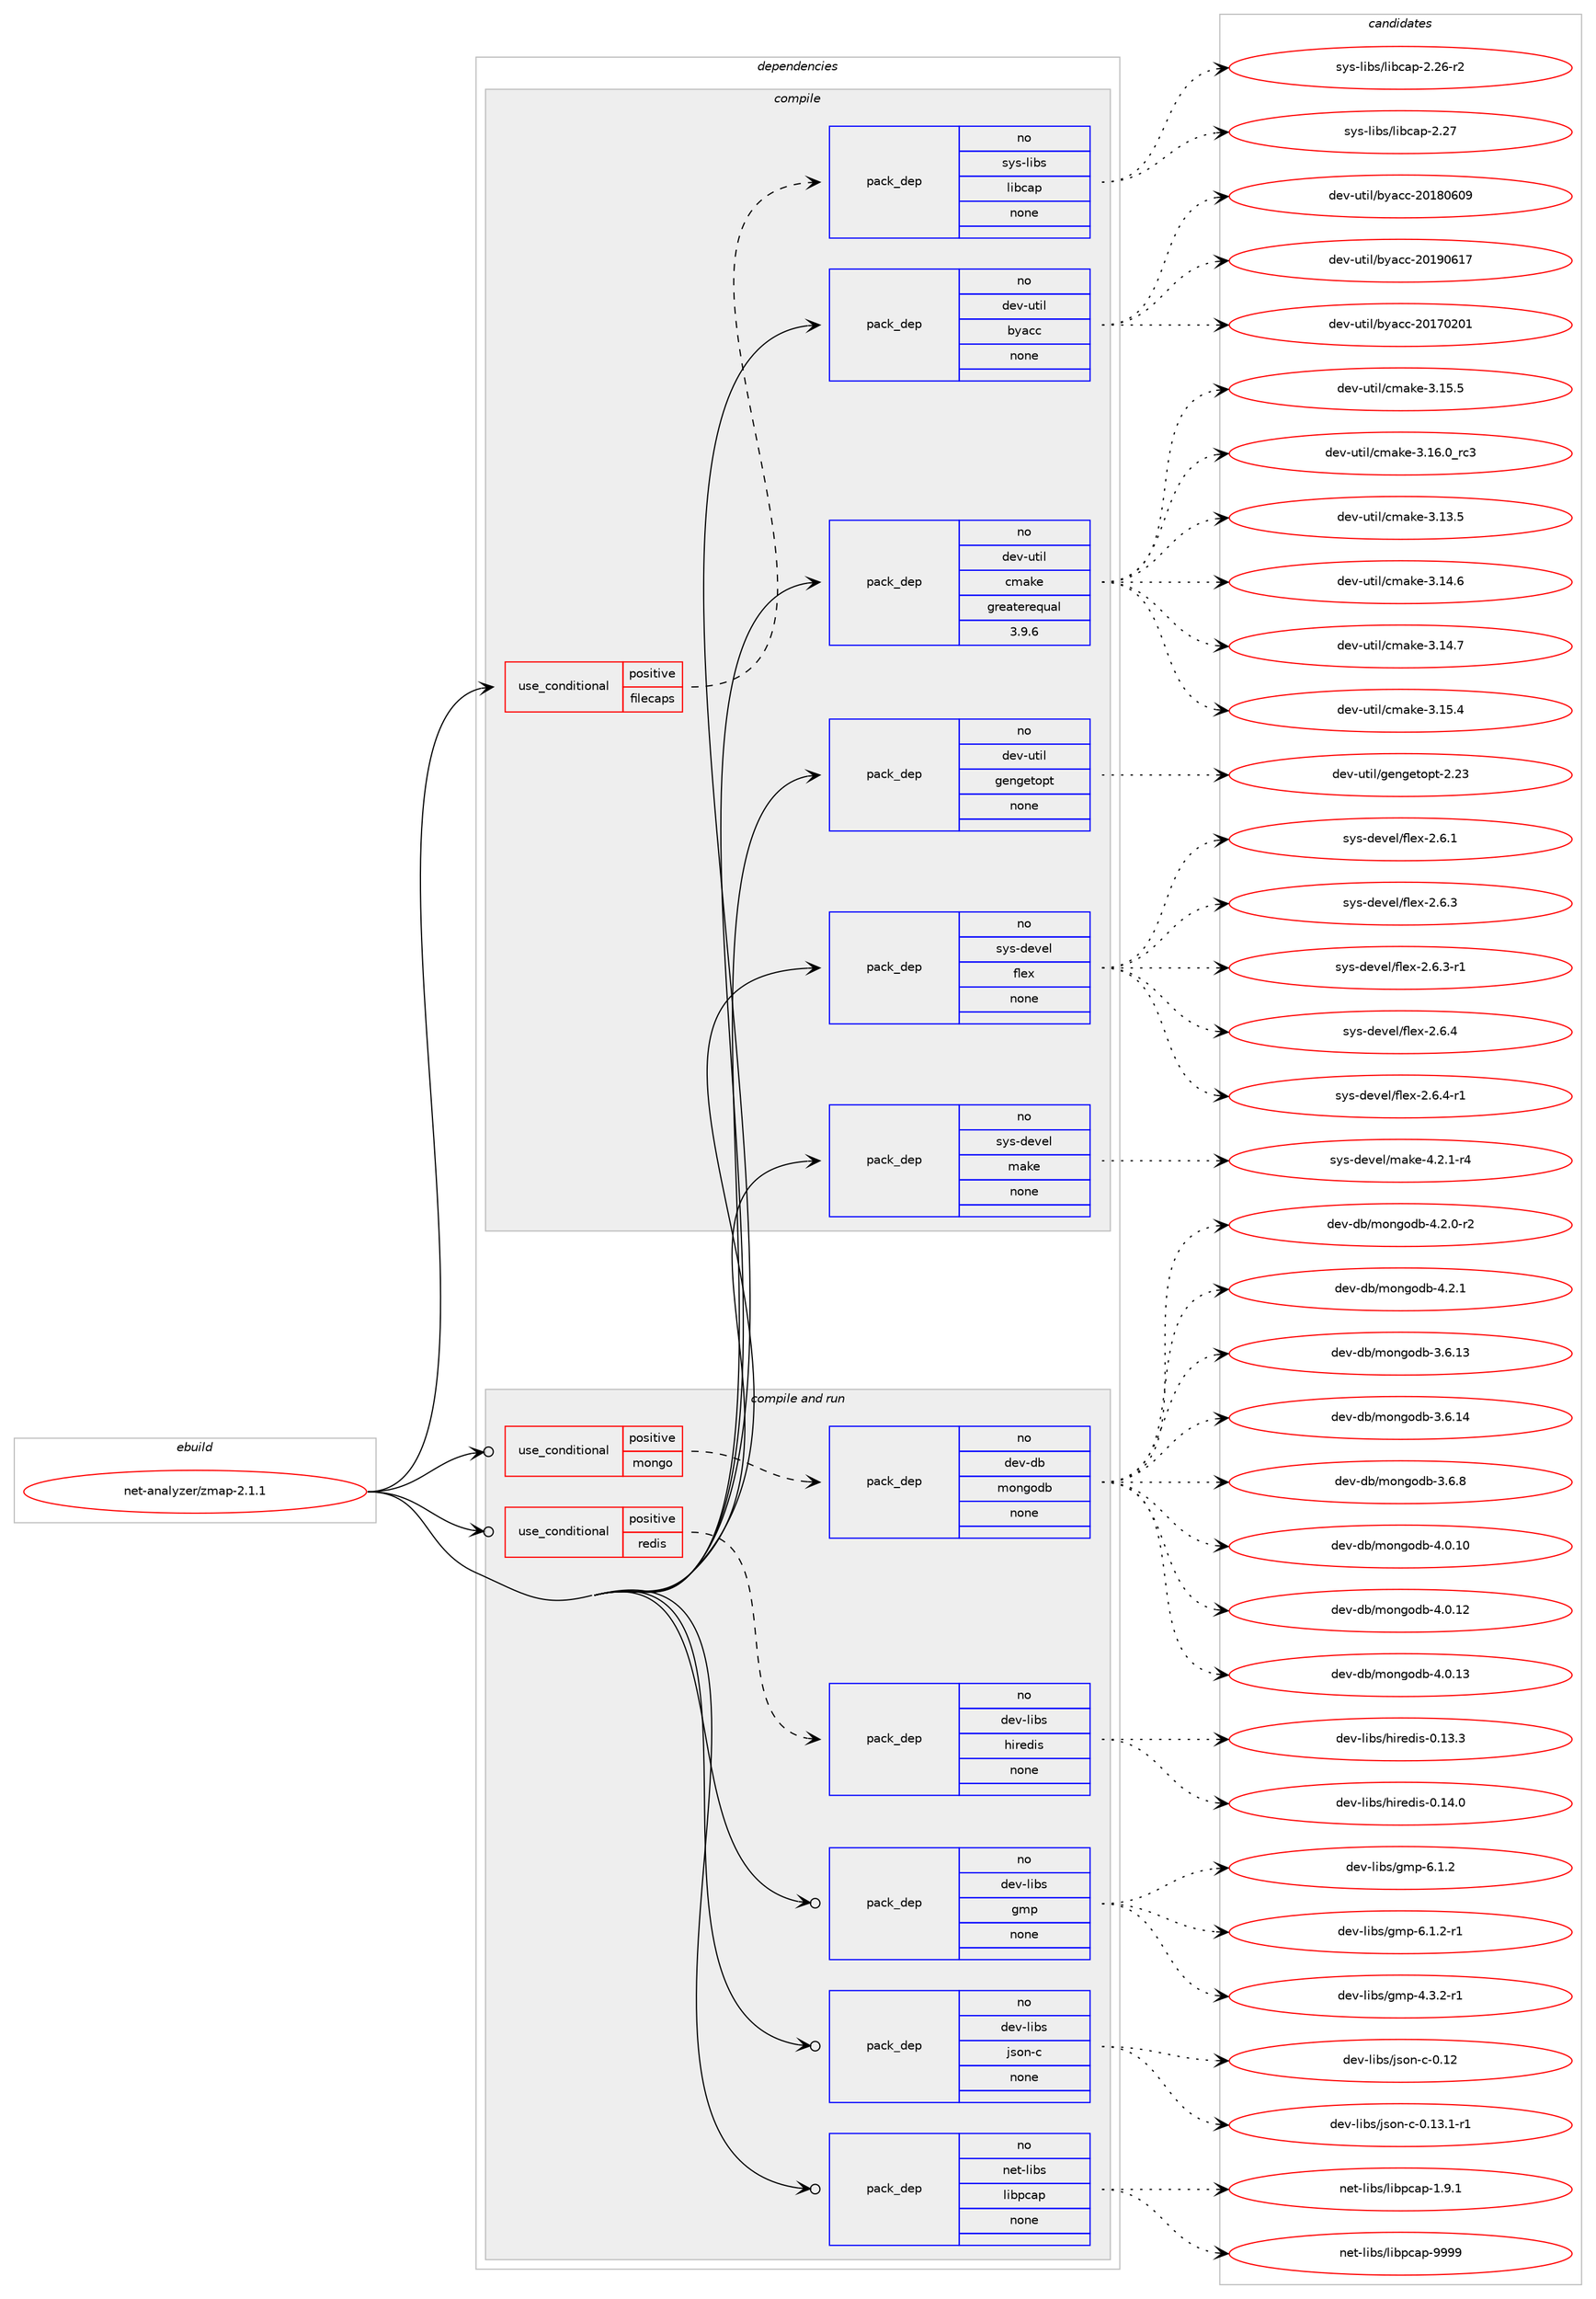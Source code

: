 digraph prolog {

# *************
# Graph options
# *************

newrank=true;
concentrate=true;
compound=true;
graph [rankdir=LR,fontname=Helvetica,fontsize=10,ranksep=1.5];#, ranksep=2.5, nodesep=0.2];
edge  [arrowhead=vee];
node  [fontname=Helvetica,fontsize=10];

# **********
# The ebuild
# **********

subgraph cluster_leftcol {
color=gray;
rank=same;
label=<<i>ebuild</i>>;
id [label="net-analyzer/zmap-2.1.1", color=red, width=4, href="../net-analyzer/zmap-2.1.1.svg"];
}

# ****************
# The dependencies
# ****************

subgraph cluster_midcol {
color=gray;
label=<<i>dependencies</i>>;
subgraph cluster_compile {
fillcolor="#eeeeee";
style=filled;
label=<<i>compile</i>>;
subgraph cond198986 {
dependency817382 [label=<<TABLE BORDER="0" CELLBORDER="1" CELLSPACING="0" CELLPADDING="4"><TR><TD ROWSPAN="3" CELLPADDING="10">use_conditional</TD></TR><TR><TD>positive</TD></TR><TR><TD>filecaps</TD></TR></TABLE>>, shape=none, color=red];
subgraph pack604101 {
dependency817383 [label=<<TABLE BORDER="0" CELLBORDER="1" CELLSPACING="0" CELLPADDING="4" WIDTH="220"><TR><TD ROWSPAN="6" CELLPADDING="30">pack_dep</TD></TR><TR><TD WIDTH="110">no</TD></TR><TR><TD>sys-libs</TD></TR><TR><TD>libcap</TD></TR><TR><TD>none</TD></TR><TR><TD></TD></TR></TABLE>>, shape=none, color=blue];
}
dependency817382:e -> dependency817383:w [weight=20,style="dashed",arrowhead="vee"];
}
id:e -> dependency817382:w [weight=20,style="solid",arrowhead="vee"];
subgraph pack604102 {
dependency817384 [label=<<TABLE BORDER="0" CELLBORDER="1" CELLSPACING="0" CELLPADDING="4" WIDTH="220"><TR><TD ROWSPAN="6" CELLPADDING="30">pack_dep</TD></TR><TR><TD WIDTH="110">no</TD></TR><TR><TD>dev-util</TD></TR><TR><TD>byacc</TD></TR><TR><TD>none</TD></TR><TR><TD></TD></TR></TABLE>>, shape=none, color=blue];
}
id:e -> dependency817384:w [weight=20,style="solid",arrowhead="vee"];
subgraph pack604103 {
dependency817385 [label=<<TABLE BORDER="0" CELLBORDER="1" CELLSPACING="0" CELLPADDING="4" WIDTH="220"><TR><TD ROWSPAN="6" CELLPADDING="30">pack_dep</TD></TR><TR><TD WIDTH="110">no</TD></TR><TR><TD>dev-util</TD></TR><TR><TD>cmake</TD></TR><TR><TD>greaterequal</TD></TR><TR><TD>3.9.6</TD></TR></TABLE>>, shape=none, color=blue];
}
id:e -> dependency817385:w [weight=20,style="solid",arrowhead="vee"];
subgraph pack604104 {
dependency817386 [label=<<TABLE BORDER="0" CELLBORDER="1" CELLSPACING="0" CELLPADDING="4" WIDTH="220"><TR><TD ROWSPAN="6" CELLPADDING="30">pack_dep</TD></TR><TR><TD WIDTH="110">no</TD></TR><TR><TD>dev-util</TD></TR><TR><TD>gengetopt</TD></TR><TR><TD>none</TD></TR><TR><TD></TD></TR></TABLE>>, shape=none, color=blue];
}
id:e -> dependency817386:w [weight=20,style="solid",arrowhead="vee"];
subgraph pack604105 {
dependency817387 [label=<<TABLE BORDER="0" CELLBORDER="1" CELLSPACING="0" CELLPADDING="4" WIDTH="220"><TR><TD ROWSPAN="6" CELLPADDING="30">pack_dep</TD></TR><TR><TD WIDTH="110">no</TD></TR><TR><TD>sys-devel</TD></TR><TR><TD>flex</TD></TR><TR><TD>none</TD></TR><TR><TD></TD></TR></TABLE>>, shape=none, color=blue];
}
id:e -> dependency817387:w [weight=20,style="solid",arrowhead="vee"];
subgraph pack604106 {
dependency817388 [label=<<TABLE BORDER="0" CELLBORDER="1" CELLSPACING="0" CELLPADDING="4" WIDTH="220"><TR><TD ROWSPAN="6" CELLPADDING="30">pack_dep</TD></TR><TR><TD WIDTH="110">no</TD></TR><TR><TD>sys-devel</TD></TR><TR><TD>make</TD></TR><TR><TD>none</TD></TR><TR><TD></TD></TR></TABLE>>, shape=none, color=blue];
}
id:e -> dependency817388:w [weight=20,style="solid",arrowhead="vee"];
}
subgraph cluster_compileandrun {
fillcolor="#eeeeee";
style=filled;
label=<<i>compile and run</i>>;
subgraph cond198987 {
dependency817389 [label=<<TABLE BORDER="0" CELLBORDER="1" CELLSPACING="0" CELLPADDING="4"><TR><TD ROWSPAN="3" CELLPADDING="10">use_conditional</TD></TR><TR><TD>positive</TD></TR><TR><TD>mongo</TD></TR></TABLE>>, shape=none, color=red];
subgraph pack604107 {
dependency817390 [label=<<TABLE BORDER="0" CELLBORDER="1" CELLSPACING="0" CELLPADDING="4" WIDTH="220"><TR><TD ROWSPAN="6" CELLPADDING="30">pack_dep</TD></TR><TR><TD WIDTH="110">no</TD></TR><TR><TD>dev-db</TD></TR><TR><TD>mongodb</TD></TR><TR><TD>none</TD></TR><TR><TD></TD></TR></TABLE>>, shape=none, color=blue];
}
dependency817389:e -> dependency817390:w [weight=20,style="dashed",arrowhead="vee"];
}
id:e -> dependency817389:w [weight=20,style="solid",arrowhead="odotvee"];
subgraph cond198988 {
dependency817391 [label=<<TABLE BORDER="0" CELLBORDER="1" CELLSPACING="0" CELLPADDING="4"><TR><TD ROWSPAN="3" CELLPADDING="10">use_conditional</TD></TR><TR><TD>positive</TD></TR><TR><TD>redis</TD></TR></TABLE>>, shape=none, color=red];
subgraph pack604108 {
dependency817392 [label=<<TABLE BORDER="0" CELLBORDER="1" CELLSPACING="0" CELLPADDING="4" WIDTH="220"><TR><TD ROWSPAN="6" CELLPADDING="30">pack_dep</TD></TR><TR><TD WIDTH="110">no</TD></TR><TR><TD>dev-libs</TD></TR><TR><TD>hiredis</TD></TR><TR><TD>none</TD></TR><TR><TD></TD></TR></TABLE>>, shape=none, color=blue];
}
dependency817391:e -> dependency817392:w [weight=20,style="dashed",arrowhead="vee"];
}
id:e -> dependency817391:w [weight=20,style="solid",arrowhead="odotvee"];
subgraph pack604109 {
dependency817393 [label=<<TABLE BORDER="0" CELLBORDER="1" CELLSPACING="0" CELLPADDING="4" WIDTH="220"><TR><TD ROWSPAN="6" CELLPADDING="30">pack_dep</TD></TR><TR><TD WIDTH="110">no</TD></TR><TR><TD>dev-libs</TD></TR><TR><TD>gmp</TD></TR><TR><TD>none</TD></TR><TR><TD></TD></TR></TABLE>>, shape=none, color=blue];
}
id:e -> dependency817393:w [weight=20,style="solid",arrowhead="odotvee"];
subgraph pack604110 {
dependency817394 [label=<<TABLE BORDER="0" CELLBORDER="1" CELLSPACING="0" CELLPADDING="4" WIDTH="220"><TR><TD ROWSPAN="6" CELLPADDING="30">pack_dep</TD></TR><TR><TD WIDTH="110">no</TD></TR><TR><TD>dev-libs</TD></TR><TR><TD>json-c</TD></TR><TR><TD>none</TD></TR><TR><TD></TD></TR></TABLE>>, shape=none, color=blue];
}
id:e -> dependency817394:w [weight=20,style="solid",arrowhead="odotvee"];
subgraph pack604111 {
dependency817395 [label=<<TABLE BORDER="0" CELLBORDER="1" CELLSPACING="0" CELLPADDING="4" WIDTH="220"><TR><TD ROWSPAN="6" CELLPADDING="30">pack_dep</TD></TR><TR><TD WIDTH="110">no</TD></TR><TR><TD>net-libs</TD></TR><TR><TD>libpcap</TD></TR><TR><TD>none</TD></TR><TR><TD></TD></TR></TABLE>>, shape=none, color=blue];
}
id:e -> dependency817395:w [weight=20,style="solid",arrowhead="odotvee"];
}
subgraph cluster_run {
fillcolor="#eeeeee";
style=filled;
label=<<i>run</i>>;
}
}

# **************
# The candidates
# **************

subgraph cluster_choices {
rank=same;
color=gray;
label=<<i>candidates</i>>;

subgraph choice604101 {
color=black;
nodesep=1;
choice11512111545108105981154710810598999711245504650544511450 [label="sys-libs/libcap-2.26-r2", color=red, width=4,href="../sys-libs/libcap-2.26-r2.svg"];
choice1151211154510810598115471081059899971124550465055 [label="sys-libs/libcap-2.27", color=red, width=4,href="../sys-libs/libcap-2.27.svg"];
dependency817383:e -> choice11512111545108105981154710810598999711245504650544511450:w [style=dotted,weight="100"];
dependency817383:e -> choice1151211154510810598115471081059899971124550465055:w [style=dotted,weight="100"];
}
subgraph choice604102 {
color=black;
nodesep=1;
choice100101118451171161051084798121979999455048495548504849 [label="dev-util/byacc-20170201", color=red, width=4,href="../dev-util/byacc-20170201.svg"];
choice100101118451171161051084798121979999455048495648544857 [label="dev-util/byacc-20180609", color=red, width=4,href="../dev-util/byacc-20180609.svg"];
choice100101118451171161051084798121979999455048495748544955 [label="dev-util/byacc-20190617", color=red, width=4,href="../dev-util/byacc-20190617.svg"];
dependency817384:e -> choice100101118451171161051084798121979999455048495548504849:w [style=dotted,weight="100"];
dependency817384:e -> choice100101118451171161051084798121979999455048495648544857:w [style=dotted,weight="100"];
dependency817384:e -> choice100101118451171161051084798121979999455048495748544955:w [style=dotted,weight="100"];
}
subgraph choice604103 {
color=black;
nodesep=1;
choice1001011184511711610510847991099710710145514649514653 [label="dev-util/cmake-3.13.5", color=red, width=4,href="../dev-util/cmake-3.13.5.svg"];
choice1001011184511711610510847991099710710145514649524654 [label="dev-util/cmake-3.14.6", color=red, width=4,href="../dev-util/cmake-3.14.6.svg"];
choice1001011184511711610510847991099710710145514649524655 [label="dev-util/cmake-3.14.7", color=red, width=4,href="../dev-util/cmake-3.14.7.svg"];
choice1001011184511711610510847991099710710145514649534652 [label="dev-util/cmake-3.15.4", color=red, width=4,href="../dev-util/cmake-3.15.4.svg"];
choice1001011184511711610510847991099710710145514649534653 [label="dev-util/cmake-3.15.5", color=red, width=4,href="../dev-util/cmake-3.15.5.svg"];
choice1001011184511711610510847991099710710145514649544648951149951 [label="dev-util/cmake-3.16.0_rc3", color=red, width=4,href="../dev-util/cmake-3.16.0_rc3.svg"];
dependency817385:e -> choice1001011184511711610510847991099710710145514649514653:w [style=dotted,weight="100"];
dependency817385:e -> choice1001011184511711610510847991099710710145514649524654:w [style=dotted,weight="100"];
dependency817385:e -> choice1001011184511711610510847991099710710145514649524655:w [style=dotted,weight="100"];
dependency817385:e -> choice1001011184511711610510847991099710710145514649534652:w [style=dotted,weight="100"];
dependency817385:e -> choice1001011184511711610510847991099710710145514649534653:w [style=dotted,weight="100"];
dependency817385:e -> choice1001011184511711610510847991099710710145514649544648951149951:w [style=dotted,weight="100"];
}
subgraph choice604104 {
color=black;
nodesep=1;
choice10010111845117116105108471031011101031011161111121164550465051 [label="dev-util/gengetopt-2.23", color=red, width=4,href="../dev-util/gengetopt-2.23.svg"];
dependency817386:e -> choice10010111845117116105108471031011101031011161111121164550465051:w [style=dotted,weight="100"];
}
subgraph choice604105 {
color=black;
nodesep=1;
choice1151211154510010111810110847102108101120455046544649 [label="sys-devel/flex-2.6.1", color=red, width=4,href="../sys-devel/flex-2.6.1.svg"];
choice1151211154510010111810110847102108101120455046544651 [label="sys-devel/flex-2.6.3", color=red, width=4,href="../sys-devel/flex-2.6.3.svg"];
choice11512111545100101118101108471021081011204550465446514511449 [label="sys-devel/flex-2.6.3-r1", color=red, width=4,href="../sys-devel/flex-2.6.3-r1.svg"];
choice1151211154510010111810110847102108101120455046544652 [label="sys-devel/flex-2.6.4", color=red, width=4,href="../sys-devel/flex-2.6.4.svg"];
choice11512111545100101118101108471021081011204550465446524511449 [label="sys-devel/flex-2.6.4-r1", color=red, width=4,href="../sys-devel/flex-2.6.4-r1.svg"];
dependency817387:e -> choice1151211154510010111810110847102108101120455046544649:w [style=dotted,weight="100"];
dependency817387:e -> choice1151211154510010111810110847102108101120455046544651:w [style=dotted,weight="100"];
dependency817387:e -> choice11512111545100101118101108471021081011204550465446514511449:w [style=dotted,weight="100"];
dependency817387:e -> choice1151211154510010111810110847102108101120455046544652:w [style=dotted,weight="100"];
dependency817387:e -> choice11512111545100101118101108471021081011204550465446524511449:w [style=dotted,weight="100"];
}
subgraph choice604106 {
color=black;
nodesep=1;
choice1151211154510010111810110847109971071014552465046494511452 [label="sys-devel/make-4.2.1-r4", color=red, width=4,href="../sys-devel/make-4.2.1-r4.svg"];
dependency817388:e -> choice1151211154510010111810110847109971071014552465046494511452:w [style=dotted,weight="100"];
}
subgraph choice604107 {
color=black;
nodesep=1;
choice1001011184510098471091111101031111009845514654464951 [label="dev-db/mongodb-3.6.13", color=red, width=4,href="../dev-db/mongodb-3.6.13.svg"];
choice1001011184510098471091111101031111009845514654464952 [label="dev-db/mongodb-3.6.14", color=red, width=4,href="../dev-db/mongodb-3.6.14.svg"];
choice10010111845100984710911111010311110098455146544656 [label="dev-db/mongodb-3.6.8", color=red, width=4,href="../dev-db/mongodb-3.6.8.svg"];
choice1001011184510098471091111101031111009845524648464948 [label="dev-db/mongodb-4.0.10", color=red, width=4,href="../dev-db/mongodb-4.0.10.svg"];
choice1001011184510098471091111101031111009845524648464950 [label="dev-db/mongodb-4.0.12", color=red, width=4,href="../dev-db/mongodb-4.0.12.svg"];
choice1001011184510098471091111101031111009845524648464951 [label="dev-db/mongodb-4.0.13", color=red, width=4,href="../dev-db/mongodb-4.0.13.svg"];
choice100101118451009847109111110103111100984552465046484511450 [label="dev-db/mongodb-4.2.0-r2", color=red, width=4,href="../dev-db/mongodb-4.2.0-r2.svg"];
choice10010111845100984710911111010311110098455246504649 [label="dev-db/mongodb-4.2.1", color=red, width=4,href="../dev-db/mongodb-4.2.1.svg"];
dependency817390:e -> choice1001011184510098471091111101031111009845514654464951:w [style=dotted,weight="100"];
dependency817390:e -> choice1001011184510098471091111101031111009845514654464952:w [style=dotted,weight="100"];
dependency817390:e -> choice10010111845100984710911111010311110098455146544656:w [style=dotted,weight="100"];
dependency817390:e -> choice1001011184510098471091111101031111009845524648464948:w [style=dotted,weight="100"];
dependency817390:e -> choice1001011184510098471091111101031111009845524648464950:w [style=dotted,weight="100"];
dependency817390:e -> choice1001011184510098471091111101031111009845524648464951:w [style=dotted,weight="100"];
dependency817390:e -> choice100101118451009847109111110103111100984552465046484511450:w [style=dotted,weight="100"];
dependency817390:e -> choice10010111845100984710911111010311110098455246504649:w [style=dotted,weight="100"];
}
subgraph choice604108 {
color=black;
nodesep=1;
choice10010111845108105981154710410511410110010511545484649514651 [label="dev-libs/hiredis-0.13.3", color=red, width=4,href="../dev-libs/hiredis-0.13.3.svg"];
choice10010111845108105981154710410511410110010511545484649524648 [label="dev-libs/hiredis-0.14.0", color=red, width=4,href="../dev-libs/hiredis-0.14.0.svg"];
dependency817392:e -> choice10010111845108105981154710410511410110010511545484649514651:w [style=dotted,weight="100"];
dependency817392:e -> choice10010111845108105981154710410511410110010511545484649524648:w [style=dotted,weight="100"];
}
subgraph choice604109 {
color=black;
nodesep=1;
choice1001011184510810598115471031091124552465146504511449 [label="dev-libs/gmp-4.3.2-r1", color=red, width=4,href="../dev-libs/gmp-4.3.2-r1.svg"];
choice100101118451081059811547103109112455446494650 [label="dev-libs/gmp-6.1.2", color=red, width=4,href="../dev-libs/gmp-6.1.2.svg"];
choice1001011184510810598115471031091124554464946504511449 [label="dev-libs/gmp-6.1.2-r1", color=red, width=4,href="../dev-libs/gmp-6.1.2-r1.svg"];
dependency817393:e -> choice1001011184510810598115471031091124552465146504511449:w [style=dotted,weight="100"];
dependency817393:e -> choice100101118451081059811547103109112455446494650:w [style=dotted,weight="100"];
dependency817393:e -> choice1001011184510810598115471031091124554464946504511449:w [style=dotted,weight="100"];
}
subgraph choice604110 {
color=black;
nodesep=1;
choice10010111845108105981154710611511111045994548464950 [label="dev-libs/json-c-0.12", color=red, width=4,href="../dev-libs/json-c-0.12.svg"];
choice1001011184510810598115471061151111104599454846495146494511449 [label="dev-libs/json-c-0.13.1-r1", color=red, width=4,href="../dev-libs/json-c-0.13.1-r1.svg"];
dependency817394:e -> choice10010111845108105981154710611511111045994548464950:w [style=dotted,weight="100"];
dependency817394:e -> choice1001011184510810598115471061151111104599454846495146494511449:w [style=dotted,weight="100"];
}
subgraph choice604111 {
color=black;
nodesep=1;
choice110101116451081059811547108105981129997112454946574649 [label="net-libs/libpcap-1.9.1", color=red, width=4,href="../net-libs/libpcap-1.9.1.svg"];
choice1101011164510810598115471081059811299971124557575757 [label="net-libs/libpcap-9999", color=red, width=4,href="../net-libs/libpcap-9999.svg"];
dependency817395:e -> choice110101116451081059811547108105981129997112454946574649:w [style=dotted,weight="100"];
dependency817395:e -> choice1101011164510810598115471081059811299971124557575757:w [style=dotted,weight="100"];
}
}

}
